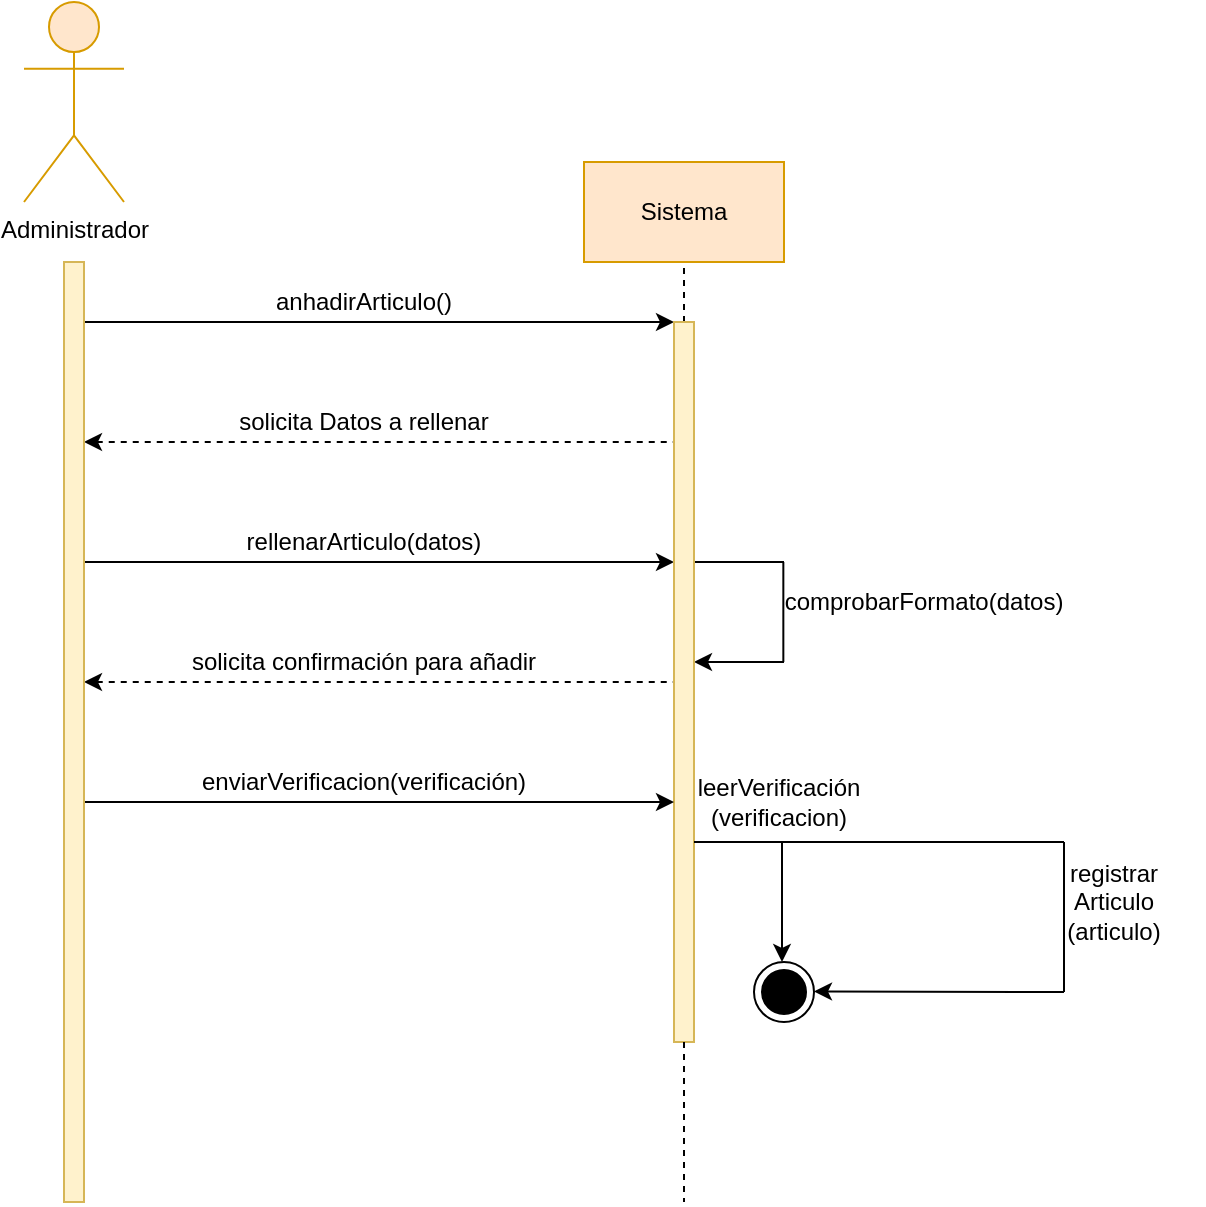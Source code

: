 <mxfile version="13.9.9" type="device"><diagram id="TDkn-K1D5oziaIA7IJEV" name="Página-1"><mxGraphModel dx="1086" dy="806" grid="1" gridSize="10" guides="1" tooltips="1" connect="1" arrows="1" fold="1" page="1" pageScale="1" pageWidth="827" pageHeight="1169" math="0" shadow="0"><root><mxCell id="0"/><mxCell id="1" parent="0"/><mxCell id="bAlbX8f5bFyJUTr209Pt-1" value="Administrador" style="shape=umlActor;verticalLabelPosition=bottom;verticalAlign=top;html=1;outlineConnect=0;fillColor=#ffe6cc;strokeColor=#d79b00;" parent="1" vertex="1"><mxGeometry x="80" y="40" width="50" height="100" as="geometry"/></mxCell><mxCell id="bAlbX8f5bFyJUTr209Pt-2" value="Sistema" style="rounded=0;whiteSpace=wrap;html=1;fillColor=#ffe6cc;strokeColor=#d79b00;" parent="1" vertex="1"><mxGeometry x="360" y="120" width="100" height="50" as="geometry"/></mxCell><mxCell id="bAlbX8f5bFyJUTr209Pt-5" value="" style="endArrow=none;dashed=1;html=1;exitX=0.5;exitY=0;exitDx=0;exitDy=0;" parent="1" source="bAlbX8f5bFyJUTr209Pt-4" edge="1"><mxGeometry width="50" height="50" relative="1" as="geometry"><mxPoint x="430" y="170" as="sourcePoint"/><mxPoint x="410" y="170" as="targetPoint"/></mxGeometry></mxCell><mxCell id="bAlbX8f5bFyJUTr209Pt-6" value="" style="endArrow=classic;html=1;" parent="1" edge="1"><mxGeometry width="50" height="50" relative="1" as="geometry"><mxPoint x="105" y="200" as="sourcePoint"/><mxPoint x="405" y="200" as="targetPoint"/></mxGeometry></mxCell><mxCell id="bAlbX8f5bFyJUTr209Pt-7" value="anhadirArticulo()" style="text;html=1;strokeColor=none;fillColor=none;align=center;verticalAlign=middle;whiteSpace=wrap;rounded=0;" parent="1" vertex="1"><mxGeometry x="180" y="180" width="140" height="20" as="geometry"/></mxCell><mxCell id="bAlbX8f5bFyJUTr209Pt-8" value="" style="endArrow=none;html=1;dashed=1;startArrow=classic;startFill=1;endFill=0;" parent="1" edge="1"><mxGeometry width="50" height="50" relative="1" as="geometry"><mxPoint x="110" y="260" as="sourcePoint"/><mxPoint x="410" y="260" as="targetPoint"/></mxGeometry></mxCell><mxCell id="bAlbX8f5bFyJUTr209Pt-9" value="" style="endArrow=classic;html=1;" parent="1" edge="1"><mxGeometry width="50" height="50" relative="1" as="geometry"><mxPoint x="105" y="320" as="sourcePoint"/><mxPoint x="405" y="320" as="targetPoint"/></mxGeometry></mxCell><mxCell id="bAlbX8f5bFyJUTr209Pt-10" value="" style="endArrow=none;html=1;dashed=1;startArrow=classic;startFill=1;endFill=0;" parent="1" edge="1"><mxGeometry width="50" height="50" relative="1" as="geometry"><mxPoint x="110" y="380" as="sourcePoint"/><mxPoint x="410" y="380" as="targetPoint"/></mxGeometry></mxCell><mxCell id="bAlbX8f5bFyJUTr209Pt-11" value="solicita Datos a rellenar" style="text;html=1;strokeColor=none;fillColor=none;align=center;verticalAlign=middle;whiteSpace=wrap;rounded=0;" parent="1" vertex="1"><mxGeometry x="180" y="240" width="140" height="20" as="geometry"/></mxCell><mxCell id="bAlbX8f5bFyJUTr209Pt-12" value="rellenarArticulo(datos)" style="text;html=1;strokeColor=none;fillColor=none;align=center;verticalAlign=middle;whiteSpace=wrap;rounded=0;" parent="1" vertex="1"><mxGeometry x="175" y="300" width="150" height="20" as="geometry"/></mxCell><mxCell id="bAlbX8f5bFyJUTr209Pt-14" value="" style="endArrow=none;html=1;" parent="1" edge="1"><mxGeometry width="50" height="50" relative="1" as="geometry"><mxPoint x="415" y="320" as="sourcePoint"/><mxPoint x="460" y="320" as="targetPoint"/></mxGeometry></mxCell><mxCell id="bAlbX8f5bFyJUTr209Pt-15" value="" style="endArrow=none;html=1;startArrow=classic;startFill=1;" parent="1" edge="1"><mxGeometry width="50" height="50" relative="1" as="geometry"><mxPoint x="415" y="370" as="sourcePoint"/><mxPoint x="460" y="370" as="targetPoint"/></mxGeometry></mxCell><mxCell id="bAlbX8f5bFyJUTr209Pt-16" value="" style="endArrow=none;html=1;" parent="1" edge="1"><mxGeometry width="50" height="50" relative="1" as="geometry"><mxPoint x="459.67" y="370" as="sourcePoint"/><mxPoint x="459.67" y="320" as="targetPoint"/></mxGeometry></mxCell><mxCell id="bAlbX8f5bFyJUTr209Pt-17" value="comprobarFormato(datos)" style="text;html=1;strokeColor=none;fillColor=none;align=center;verticalAlign=middle;whiteSpace=wrap;rounded=0;" parent="1" vertex="1"><mxGeometry x="460" y="330" width="140" height="20" as="geometry"/></mxCell><mxCell id="bAlbX8f5bFyJUTr209Pt-19" value="solicita confirmación para añadir" style="text;html=1;strokeColor=none;fillColor=none;align=center;verticalAlign=middle;whiteSpace=wrap;rounded=0;" parent="1" vertex="1"><mxGeometry x="155" y="360" width="190" height="20" as="geometry"/></mxCell><mxCell id="bAlbX8f5bFyJUTr209Pt-4" value="" style="rounded=0;whiteSpace=wrap;html=1;fillColor=#fff2cc;strokeColor=#d6b656;" parent="1" vertex="1"><mxGeometry x="405" y="200" width="10" height="360" as="geometry"/></mxCell><mxCell id="v9csdOj261lQRgGqeWxx-9" value="" style="group" parent="1" vertex="1" connectable="0"><mxGeometry x="105" y="420" width="565" height="130" as="geometry"/></mxCell><mxCell id="bAlbX8f5bFyJUTr209Pt-24" value="" style="endArrow=classic;html=1;" parent="v9csdOj261lQRgGqeWxx-9" edge="1"><mxGeometry width="50" height="50" relative="1" as="geometry"><mxPoint y="20" as="sourcePoint"/><mxPoint x="300" y="20" as="targetPoint"/></mxGeometry></mxCell><mxCell id="bAlbX8f5bFyJUTr209Pt-25" value="enviarVerificacion(verificación)" style="text;html=1;strokeColor=none;fillColor=none;align=center;verticalAlign=middle;whiteSpace=wrap;rounded=0;" parent="v9csdOj261lQRgGqeWxx-9" vertex="1"><mxGeometry x="70" width="150" height="20" as="geometry"/></mxCell><mxCell id="bAlbX8f5bFyJUTr209Pt-27" value="leerVerificación&lt;br&gt;(verificacion)" style="text;html=1;strokeColor=none;fillColor=none;align=center;verticalAlign=middle;whiteSpace=wrap;rounded=0;" parent="v9csdOj261lQRgGqeWxx-9" vertex="1"><mxGeometry x="280" y="10" width="145" height="20" as="geometry"/></mxCell><mxCell id="v9csdOj261lQRgGqeWxx-3" value="" style="endArrow=none;html=1;" parent="v9csdOj261lQRgGqeWxx-9" edge="1"><mxGeometry width="50" height="50" relative="1" as="geometry"><mxPoint x="310" y="40" as="sourcePoint"/><mxPoint x="495" y="40" as="targetPoint"/></mxGeometry></mxCell><mxCell id="v9csdOj261lQRgGqeWxx-4" value="" style="group" parent="v9csdOj261lQRgGqeWxx-9" vertex="1" connectable="0"><mxGeometry x="340" y="60" width="85" height="70" as="geometry"/></mxCell><mxCell id="bAlbX8f5bFyJUTr209Pt-32" value="" style="endArrow=none;html=1;startArrow=classic;startFill=1;" parent="v9csdOj261lQRgGqeWxx-4" edge="1"><mxGeometry x="-31" width="50" height="50" as="geometry"><mxPoint x="14" y="40" as="sourcePoint"/><mxPoint x="14" y="-20" as="targetPoint"/></mxGeometry></mxCell><mxCell id="v9csdOj261lQRgGqeWxx-1" value="" style="ellipse;html=1;shape=endState;fillColor=#000000;" parent="v9csdOj261lQRgGqeWxx-4" vertex="1"><mxGeometry y="40" width="30" height="30" as="geometry"/></mxCell><mxCell id="bAlbX8f5bFyJUTr209Pt-30" value="" style="endArrow=none;html=1;startArrow=classic;startFill=1;" parent="v9csdOj261lQRgGqeWxx-4" edge="1"><mxGeometry x="30" y="54.76" width="50" height="50" as="geometry"><mxPoint x="30" y="54.76" as="sourcePoint"/><mxPoint x="155" y="55" as="targetPoint"/></mxGeometry></mxCell><mxCell id="v9csdOj261lQRgGqeWxx-5" value="" style="endArrow=none;html=1;exitX=0.5;exitY=0;exitDx=0;exitDy=0;" parent="v9csdOj261lQRgGqeWxx-9" edge="1"><mxGeometry width="50" height="50" relative="1" as="geometry"><mxPoint x="495" y="115" as="sourcePoint"/><mxPoint x="495" y="40" as="targetPoint"/></mxGeometry></mxCell><mxCell id="bAlbX8f5bFyJUTr209Pt-13" value="registrar&lt;br&gt;Articulo&lt;br&gt;(articulo)" style="text;html=1;strokeColor=none;fillColor=none;align=center;verticalAlign=middle;whiteSpace=wrap;rounded=0;" parent="v9csdOj261lQRgGqeWxx-9" vertex="1"><mxGeometry x="475" y="60" width="90" height="20" as="geometry"/></mxCell><mxCell id="bAlbX8f5bFyJUTr209Pt-3" value="" style="rounded=0;whiteSpace=wrap;html=1;fillColor=#fff2cc;strokeColor=#d6b656;" parent="1" vertex="1"><mxGeometry x="100" y="170" width="10" height="470" as="geometry"/></mxCell><mxCell id="A0ZhDl45eOZvyLqhwodF-1" value="" style="endArrow=none;dashed=1;html=1;exitX=0.5;exitY=1;exitDx=0;exitDy=0;" edge="1" parent="1" source="bAlbX8f5bFyJUTr209Pt-4"><mxGeometry width="50" height="50" relative="1" as="geometry"><mxPoint x="420" y="210" as="sourcePoint"/><mxPoint x="410" y="640" as="targetPoint"/></mxGeometry></mxCell></root></mxGraphModel></diagram></mxfile>